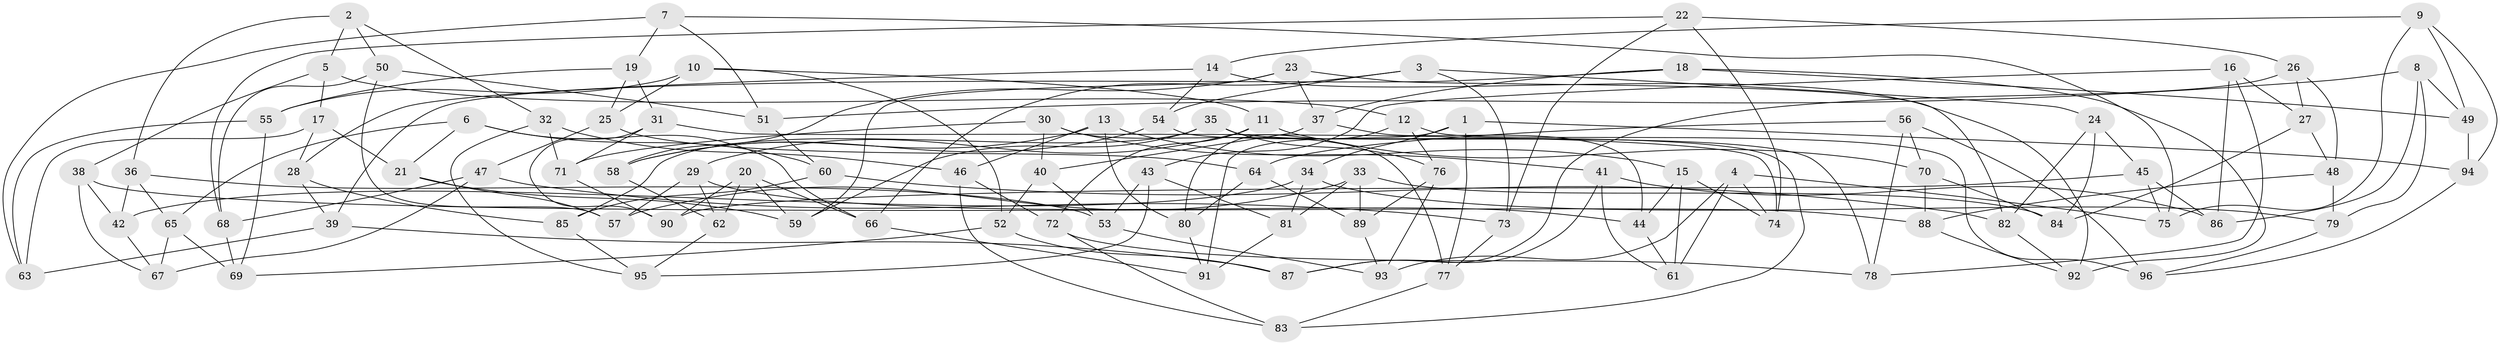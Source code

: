 // coarse degree distribution, {9: 0.07017543859649122, 6: 0.15789473684210525, 11: 0.017543859649122806, 8: 0.05263157894736842, 4: 0.543859649122807, 5: 0.07017543859649122, 7: 0.03508771929824561, 3: 0.05263157894736842}
// Generated by graph-tools (version 1.1) at 2025/20/03/04/25 18:20:58]
// undirected, 96 vertices, 192 edges
graph export_dot {
graph [start="1"]
  node [color=gray90,style=filled];
  1;
  2;
  3;
  4;
  5;
  6;
  7;
  8;
  9;
  10;
  11;
  12;
  13;
  14;
  15;
  16;
  17;
  18;
  19;
  20;
  21;
  22;
  23;
  24;
  25;
  26;
  27;
  28;
  29;
  30;
  31;
  32;
  33;
  34;
  35;
  36;
  37;
  38;
  39;
  40;
  41;
  42;
  43;
  44;
  45;
  46;
  47;
  48;
  49;
  50;
  51;
  52;
  53;
  54;
  55;
  56;
  57;
  58;
  59;
  60;
  61;
  62;
  63;
  64;
  65;
  66;
  67;
  68;
  69;
  70;
  71;
  72;
  73;
  74;
  75;
  76;
  77;
  78;
  79;
  80;
  81;
  82;
  83;
  84;
  85;
  86;
  87;
  88;
  89;
  90;
  91;
  92;
  93;
  94;
  95;
  96;
  1 -- 94;
  1 -- 91;
  1 -- 77;
  1 -- 34;
  2 -- 32;
  2 -- 50;
  2 -- 5;
  2 -- 36;
  3 -- 73;
  3 -- 24;
  3 -- 54;
  3 -- 66;
  4 -- 74;
  4 -- 61;
  4 -- 93;
  4 -- 75;
  5 -- 17;
  5 -- 38;
  5 -- 12;
  6 -- 66;
  6 -- 65;
  6 -- 21;
  6 -- 60;
  7 -- 75;
  7 -- 63;
  7 -- 19;
  7 -- 51;
  8 -- 49;
  8 -- 86;
  8 -- 51;
  8 -- 79;
  9 -- 14;
  9 -- 94;
  9 -- 75;
  9 -- 49;
  10 -- 55;
  10 -- 11;
  10 -- 52;
  10 -- 25;
  11 -- 70;
  11 -- 29;
  11 -- 72;
  12 -- 96;
  12 -- 80;
  12 -- 76;
  13 -- 46;
  13 -- 58;
  13 -- 15;
  13 -- 80;
  14 -- 92;
  14 -- 28;
  14 -- 54;
  15 -- 44;
  15 -- 61;
  15 -- 74;
  16 -- 27;
  16 -- 86;
  16 -- 43;
  16 -- 78;
  17 -- 21;
  17 -- 63;
  17 -- 28;
  18 -- 49;
  18 -- 39;
  18 -- 37;
  18 -- 92;
  19 -- 55;
  19 -- 25;
  19 -- 31;
  20 -- 62;
  20 -- 59;
  20 -- 90;
  20 -- 66;
  21 -- 59;
  21 -- 57;
  22 -- 68;
  22 -- 73;
  22 -- 26;
  22 -- 74;
  23 -- 82;
  23 -- 58;
  23 -- 37;
  23 -- 59;
  24 -- 82;
  24 -- 84;
  24 -- 45;
  25 -- 47;
  25 -- 64;
  26 -- 48;
  26 -- 27;
  26 -- 87;
  27 -- 48;
  27 -- 84;
  28 -- 85;
  28 -- 39;
  29 -- 62;
  29 -- 57;
  29 -- 44;
  30 -- 41;
  30 -- 77;
  30 -- 40;
  30 -- 71;
  31 -- 90;
  31 -- 71;
  31 -- 74;
  32 -- 46;
  32 -- 95;
  32 -- 71;
  33 -- 57;
  33 -- 89;
  33 -- 81;
  33 -- 84;
  34 -- 79;
  34 -- 81;
  34 -- 42;
  35 -- 85;
  35 -- 59;
  35 -- 78;
  35 -- 76;
  36 -- 42;
  36 -- 53;
  36 -- 65;
  37 -- 44;
  37 -- 40;
  38 -- 42;
  38 -- 67;
  38 -- 88;
  39 -- 87;
  39 -- 63;
  40 -- 53;
  40 -- 52;
  41 -- 87;
  41 -- 86;
  41 -- 61;
  42 -- 67;
  43 -- 95;
  43 -- 53;
  43 -- 81;
  44 -- 61;
  45 -- 86;
  45 -- 75;
  45 -- 90;
  46 -- 72;
  46 -- 83;
  47 -- 73;
  47 -- 68;
  47 -- 67;
  48 -- 79;
  48 -- 88;
  49 -- 94;
  50 -- 57;
  50 -- 51;
  50 -- 68;
  51 -- 60;
  52 -- 87;
  52 -- 69;
  53 -- 93;
  54 -- 58;
  54 -- 83;
  55 -- 63;
  55 -- 69;
  56 -- 96;
  56 -- 64;
  56 -- 78;
  56 -- 70;
  58 -- 62;
  60 -- 85;
  60 -- 82;
  62 -- 95;
  64 -- 89;
  64 -- 80;
  65 -- 69;
  65 -- 67;
  66 -- 91;
  68 -- 69;
  70 -- 84;
  70 -- 88;
  71 -- 90;
  72 -- 83;
  72 -- 78;
  73 -- 77;
  76 -- 89;
  76 -- 93;
  77 -- 83;
  79 -- 96;
  80 -- 91;
  81 -- 91;
  82 -- 92;
  85 -- 95;
  88 -- 92;
  89 -- 93;
  94 -- 96;
}
